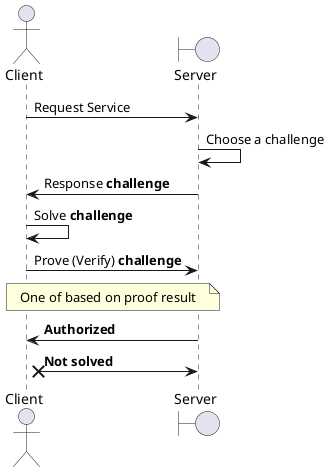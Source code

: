 @startuml
Actor Client
Boundary Server

Client -> Server : Request Service
Server -> Server : Choose a challenge
Server -> Client : Response **challenge**
Client -> Client : Solve **challenge**
Client -> Server : Prove (Verify) **challenge**

note across
One of based on proof result
end note
Client <- Server : **Authorized**
Client x- Server : **Not solved**

@enduml
